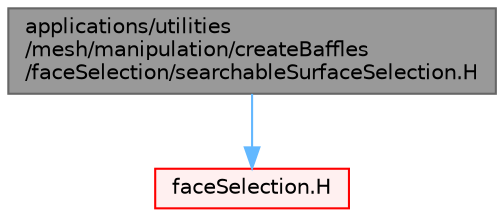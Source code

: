 digraph "applications/utilities/mesh/manipulation/createBaffles/faceSelection/searchableSurfaceSelection.H"
{
 // LATEX_PDF_SIZE
  bgcolor="transparent";
  edge [fontname=Helvetica,fontsize=10,labelfontname=Helvetica,labelfontsize=10];
  node [fontname=Helvetica,fontsize=10,shape=box,height=0.2,width=0.4];
  Node1 [id="Node000001",label="applications/utilities\l/mesh/manipulation/createBaffles\l/faceSelection/searchableSurfaceSelection.H",height=0.2,width=0.4,color="gray40", fillcolor="grey60", style="filled", fontcolor="black",tooltip=" "];
  Node1 -> Node2 [id="edge1_Node000001_Node000002",color="steelblue1",style="solid",tooltip=" "];
  Node2 [id="Node000002",label="faceSelection.H",height=0.2,width=0.4,color="red", fillcolor="#FFF0F0", style="filled",URL="$faceSelection_8H.html",tooltip=" "];
}
